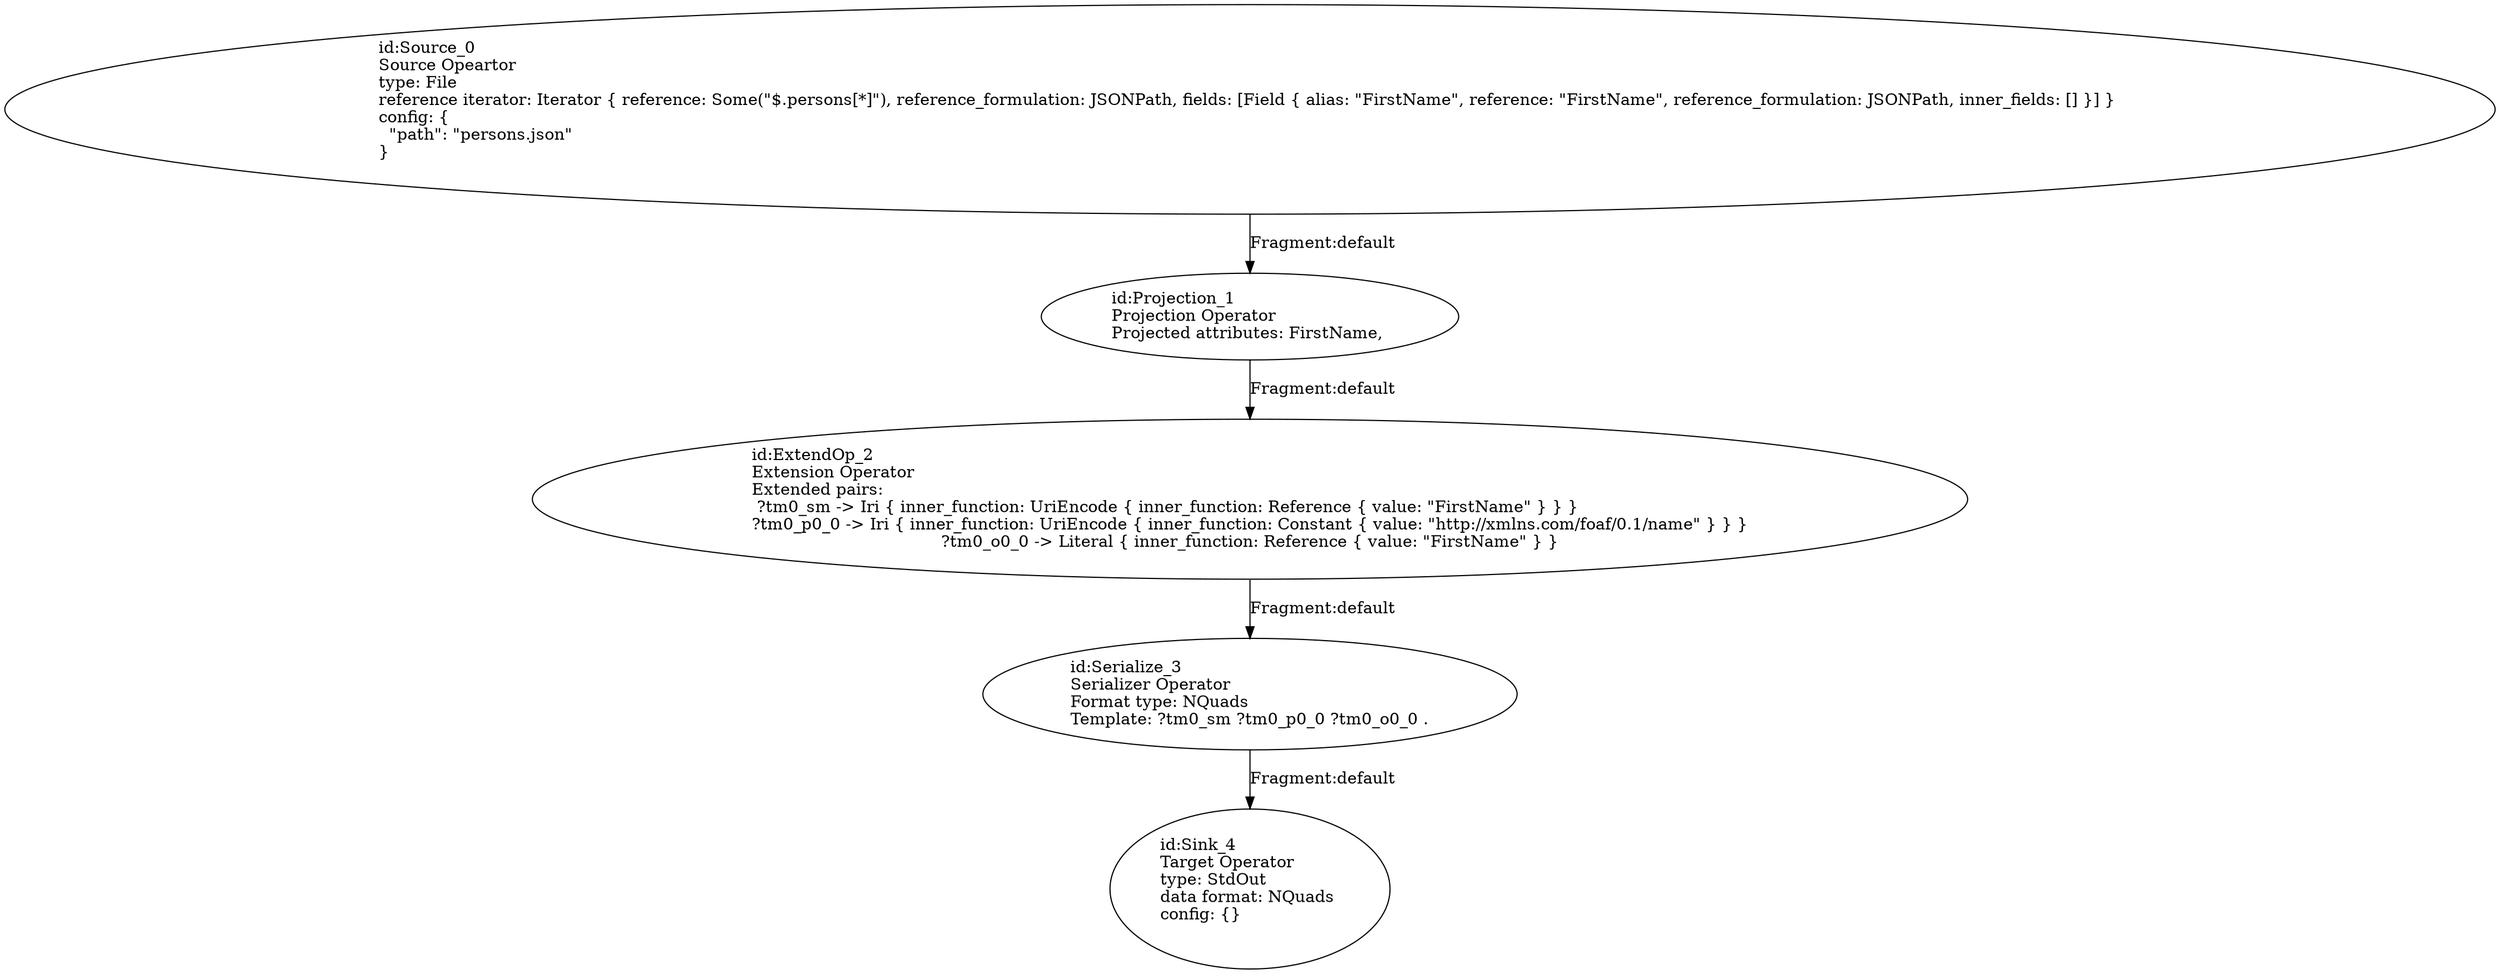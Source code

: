digraph {
    0 [ label = "id:Source_0 \lSource Opeartor\ltype: File \lreference iterator: Iterator { reference: Some(\"$.persons[*]\"), reference_formulation: JSONPath, fields: [Field { alias: \"FirstName\", reference: \"FirstName\", reference_formulation: JSONPath, inner_fields: [] }] } \lconfig: {\l  \"path\": \"persons.json\"\l}\l             " ]
    1 [ label = "id:Projection_1 \lProjection Operator\lProjected attributes: FirstName, " ]
    2 [ label = "id:ExtendOp_2 \lExtension Operator\lExtended pairs: \l ?tm0_sm -> Iri { inner_function: UriEncode { inner_function: Reference { value: \"FirstName\" } } }\l?tm0_p0_0 -> Iri { inner_function: UriEncode { inner_function: Constant { value: \"http://xmlns.com/foaf/0.1/name\" } } }\l?tm0_o0_0 -> Literal { inner_function: Reference { value: \"FirstName\" } }" ]
    3 [ label = "id:Serialize_3 \lSerializer Operator\lFormat type: NQuads\lTemplate: ?tm0_sm ?tm0_p0_0 ?tm0_o0_0 ." ]
    4 [ label = "id:Sink_4 \lTarget Operator\ltype: StdOut \ldata format: NQuads \lconfig: {}\l             " ]
    0 -> 1 [ label = "Fragment:default" ]
    1 -> 2 [ label = "Fragment:default" ]
    2 -> 3 [ label = "Fragment:default" ]
    3 -> 4 [ label = "Fragment:default" ]
}
